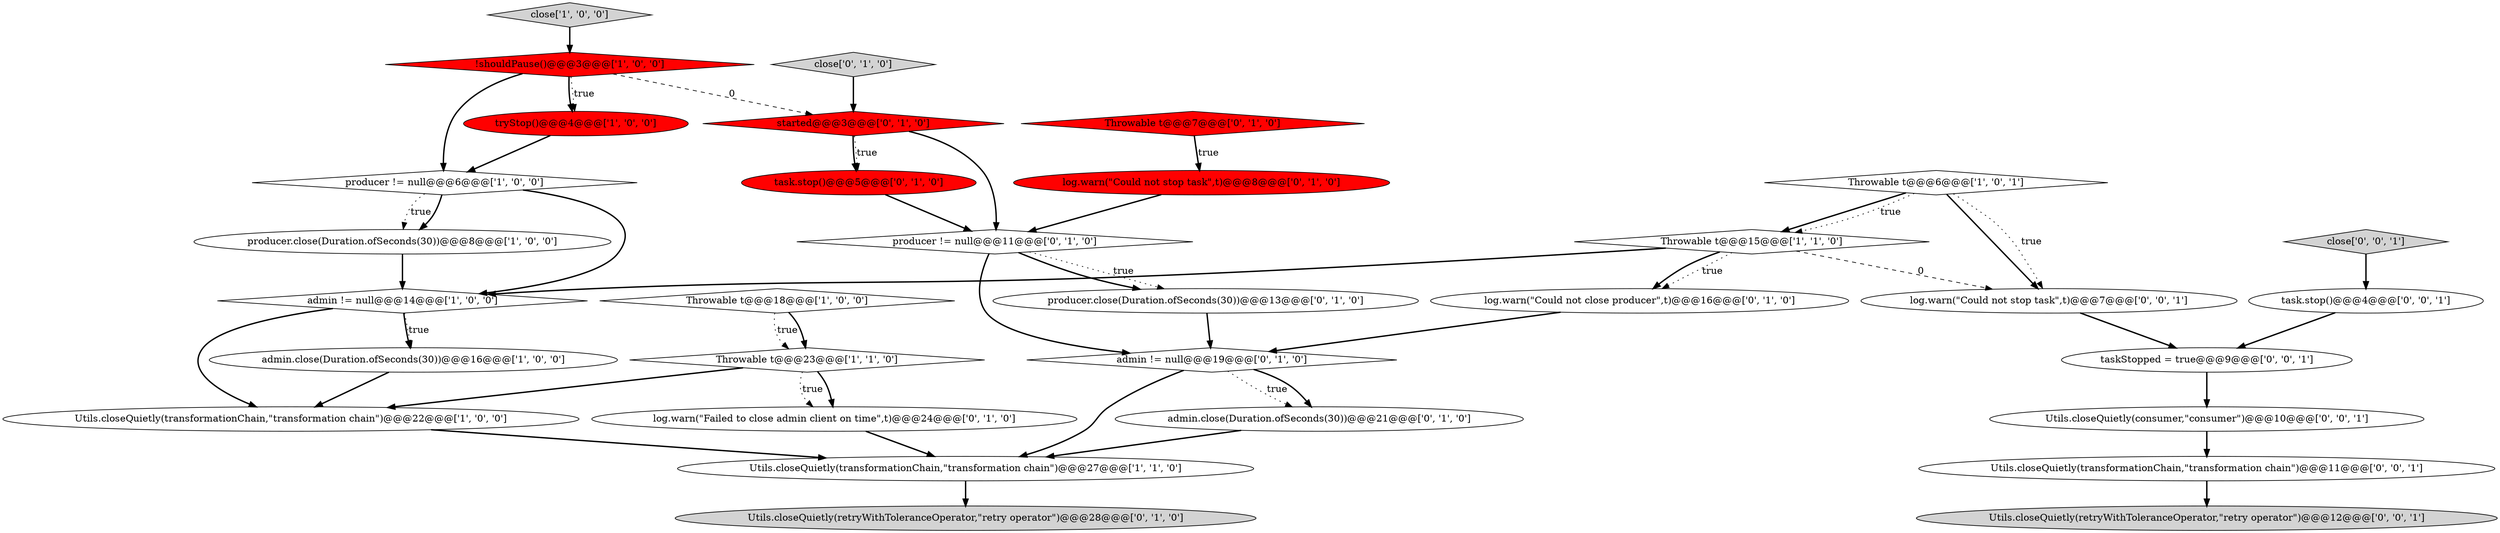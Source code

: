 digraph {
24 [style = filled, label = "producer != null@@@11@@@['0', '1', '0']", fillcolor = white, shape = diamond image = "AAA0AAABBB2BBB"];
3 [style = filled, label = "Throwable t@@@6@@@['1', '0', '1']", fillcolor = white, shape = diamond image = "AAA0AAABBB1BBB"];
14 [style = filled, label = "producer.close(Duration.ofSeconds(30))@@@13@@@['0', '1', '0']", fillcolor = white, shape = ellipse image = "AAA0AAABBB2BBB"];
25 [style = filled, label = "log.warn(\"Could not stop task\",t)@@@7@@@['0', '0', '1']", fillcolor = white, shape = ellipse image = "AAA0AAABBB3BBB"];
1 [style = filled, label = "producer.close(Duration.ofSeconds(30))@@@8@@@['1', '0', '0']", fillcolor = white, shape = ellipse image = "AAA0AAABBB1BBB"];
16 [style = filled, label = "log.warn(\"Could not stop task\",t)@@@8@@@['0', '1', '0']", fillcolor = red, shape = ellipse image = "AAA1AAABBB2BBB"];
4 [style = filled, label = "admin != null@@@14@@@['1', '0', '0']", fillcolor = white, shape = diamond image = "AAA0AAABBB1BBB"];
21 [style = filled, label = "task.stop()@@@5@@@['0', '1', '0']", fillcolor = red, shape = ellipse image = "AAA1AAABBB2BBB"];
8 [style = filled, label = "Throwable t@@@15@@@['1', '1', '0']", fillcolor = white, shape = diamond image = "AAA0AAABBB1BBB"];
10 [style = filled, label = "producer != null@@@6@@@['1', '0', '0']", fillcolor = white, shape = diamond image = "AAA0AAABBB1BBB"];
23 [style = filled, label = "started@@@3@@@['0', '1', '0']", fillcolor = red, shape = diamond image = "AAA1AAABBB2BBB"];
6 [style = filled, label = "Throwable t@@@18@@@['1', '0', '0']", fillcolor = white, shape = diamond image = "AAA0AAABBB1BBB"];
29 [style = filled, label = "Utils.closeQuietly(consumer,\"consumer\")@@@10@@@['0', '0', '1']", fillcolor = white, shape = ellipse image = "AAA0AAABBB3BBB"];
31 [style = filled, label = "Utils.closeQuietly(retryWithToleranceOperator,\"retry operator\")@@@12@@@['0', '0', '1']", fillcolor = lightgray, shape = ellipse image = "AAA0AAABBB3BBB"];
12 [style = filled, label = "!shouldPause()@@@3@@@['1', '0', '0']", fillcolor = red, shape = diamond image = "AAA1AAABBB1BBB"];
19 [style = filled, label = "close['0', '1', '0']", fillcolor = lightgray, shape = diamond image = "AAA0AAABBB2BBB"];
30 [style = filled, label = "taskStopped = true@@@9@@@['0', '0', '1']", fillcolor = white, shape = ellipse image = "AAA0AAABBB3BBB"];
27 [style = filled, label = "close['0', '0', '1']", fillcolor = lightgray, shape = diamond image = "AAA0AAABBB3BBB"];
17 [style = filled, label = "admin != null@@@19@@@['0', '1', '0']", fillcolor = white, shape = diamond image = "AAA0AAABBB2BBB"];
2 [style = filled, label = "close['1', '0', '0']", fillcolor = lightgray, shape = diamond image = "AAA0AAABBB1BBB"];
5 [style = filled, label = "Utils.closeQuietly(transformationChain,\"transformation chain\")@@@27@@@['1', '1', '0']", fillcolor = white, shape = ellipse image = "AAA0AAABBB1BBB"];
0 [style = filled, label = "admin.close(Duration.ofSeconds(30))@@@16@@@['1', '0', '0']", fillcolor = white, shape = ellipse image = "AAA0AAABBB1BBB"];
7 [style = filled, label = "Utils.closeQuietly(transformationChain,\"transformation chain\")@@@22@@@['1', '0', '0']", fillcolor = white, shape = ellipse image = "AAA0AAABBB1BBB"];
26 [style = filled, label = "Utils.closeQuietly(transformationChain,\"transformation chain\")@@@11@@@['0', '0', '1']", fillcolor = white, shape = ellipse image = "AAA0AAABBB3BBB"];
18 [style = filled, label = "admin.close(Duration.ofSeconds(30))@@@21@@@['0', '1', '0']", fillcolor = white, shape = ellipse image = "AAA0AAABBB2BBB"];
15 [style = filled, label = "Utils.closeQuietly(retryWithToleranceOperator,\"retry operator\")@@@28@@@['0', '1', '0']", fillcolor = lightgray, shape = ellipse image = "AAA0AAABBB2BBB"];
9 [style = filled, label = "Throwable t@@@23@@@['1', '1', '0']", fillcolor = white, shape = diamond image = "AAA0AAABBB1BBB"];
20 [style = filled, label = "log.warn(\"Failed to close admin client on time\",t)@@@24@@@['0', '1', '0']", fillcolor = white, shape = ellipse image = "AAA0AAABBB2BBB"];
13 [style = filled, label = "log.warn(\"Could not close producer\",t)@@@16@@@['0', '1', '0']", fillcolor = white, shape = ellipse image = "AAA0AAABBB2BBB"];
22 [style = filled, label = "Throwable t@@@7@@@['0', '1', '0']", fillcolor = red, shape = diamond image = "AAA1AAABBB2BBB"];
11 [style = filled, label = "tryStop()@@@4@@@['1', '0', '0']", fillcolor = red, shape = ellipse image = "AAA1AAABBB1BBB"];
28 [style = filled, label = "task.stop()@@@4@@@['0', '0', '1']", fillcolor = white, shape = ellipse image = "AAA0AAABBB3BBB"];
1->4 [style = bold, label=""];
17->5 [style = bold, label=""];
12->23 [style = dashed, label="0"];
24->14 [style = dotted, label="true"];
17->18 [style = dotted, label="true"];
28->30 [style = bold, label=""];
22->16 [style = bold, label=""];
3->25 [style = bold, label=""];
25->30 [style = bold, label=""];
16->24 [style = bold, label=""];
27->28 [style = bold, label=""];
4->0 [style = dotted, label="true"];
12->11 [style = bold, label=""];
23->21 [style = dotted, label="true"];
5->15 [style = bold, label=""];
14->17 [style = bold, label=""];
9->20 [style = bold, label=""];
21->24 [style = bold, label=""];
9->7 [style = bold, label=""];
3->25 [style = dotted, label="true"];
30->29 [style = bold, label=""];
4->7 [style = bold, label=""];
2->12 [style = bold, label=""];
4->0 [style = bold, label=""];
24->14 [style = bold, label=""];
0->7 [style = bold, label=""];
12->11 [style = dotted, label="true"];
20->5 [style = bold, label=""];
29->26 [style = bold, label=""];
13->17 [style = bold, label=""];
7->5 [style = bold, label=""];
12->10 [style = bold, label=""];
23->24 [style = bold, label=""];
26->31 [style = bold, label=""];
23->21 [style = bold, label=""];
6->9 [style = dotted, label="true"];
11->10 [style = bold, label=""];
3->8 [style = bold, label=""];
22->16 [style = dotted, label="true"];
18->5 [style = bold, label=""];
19->23 [style = bold, label=""];
9->20 [style = dotted, label="true"];
24->17 [style = bold, label=""];
10->4 [style = bold, label=""];
8->25 [style = dashed, label="0"];
8->13 [style = dotted, label="true"];
10->1 [style = dotted, label="true"];
8->4 [style = bold, label=""];
6->9 [style = bold, label=""];
3->8 [style = dotted, label="true"];
10->1 [style = bold, label=""];
17->18 [style = bold, label=""];
8->13 [style = bold, label=""];
}
